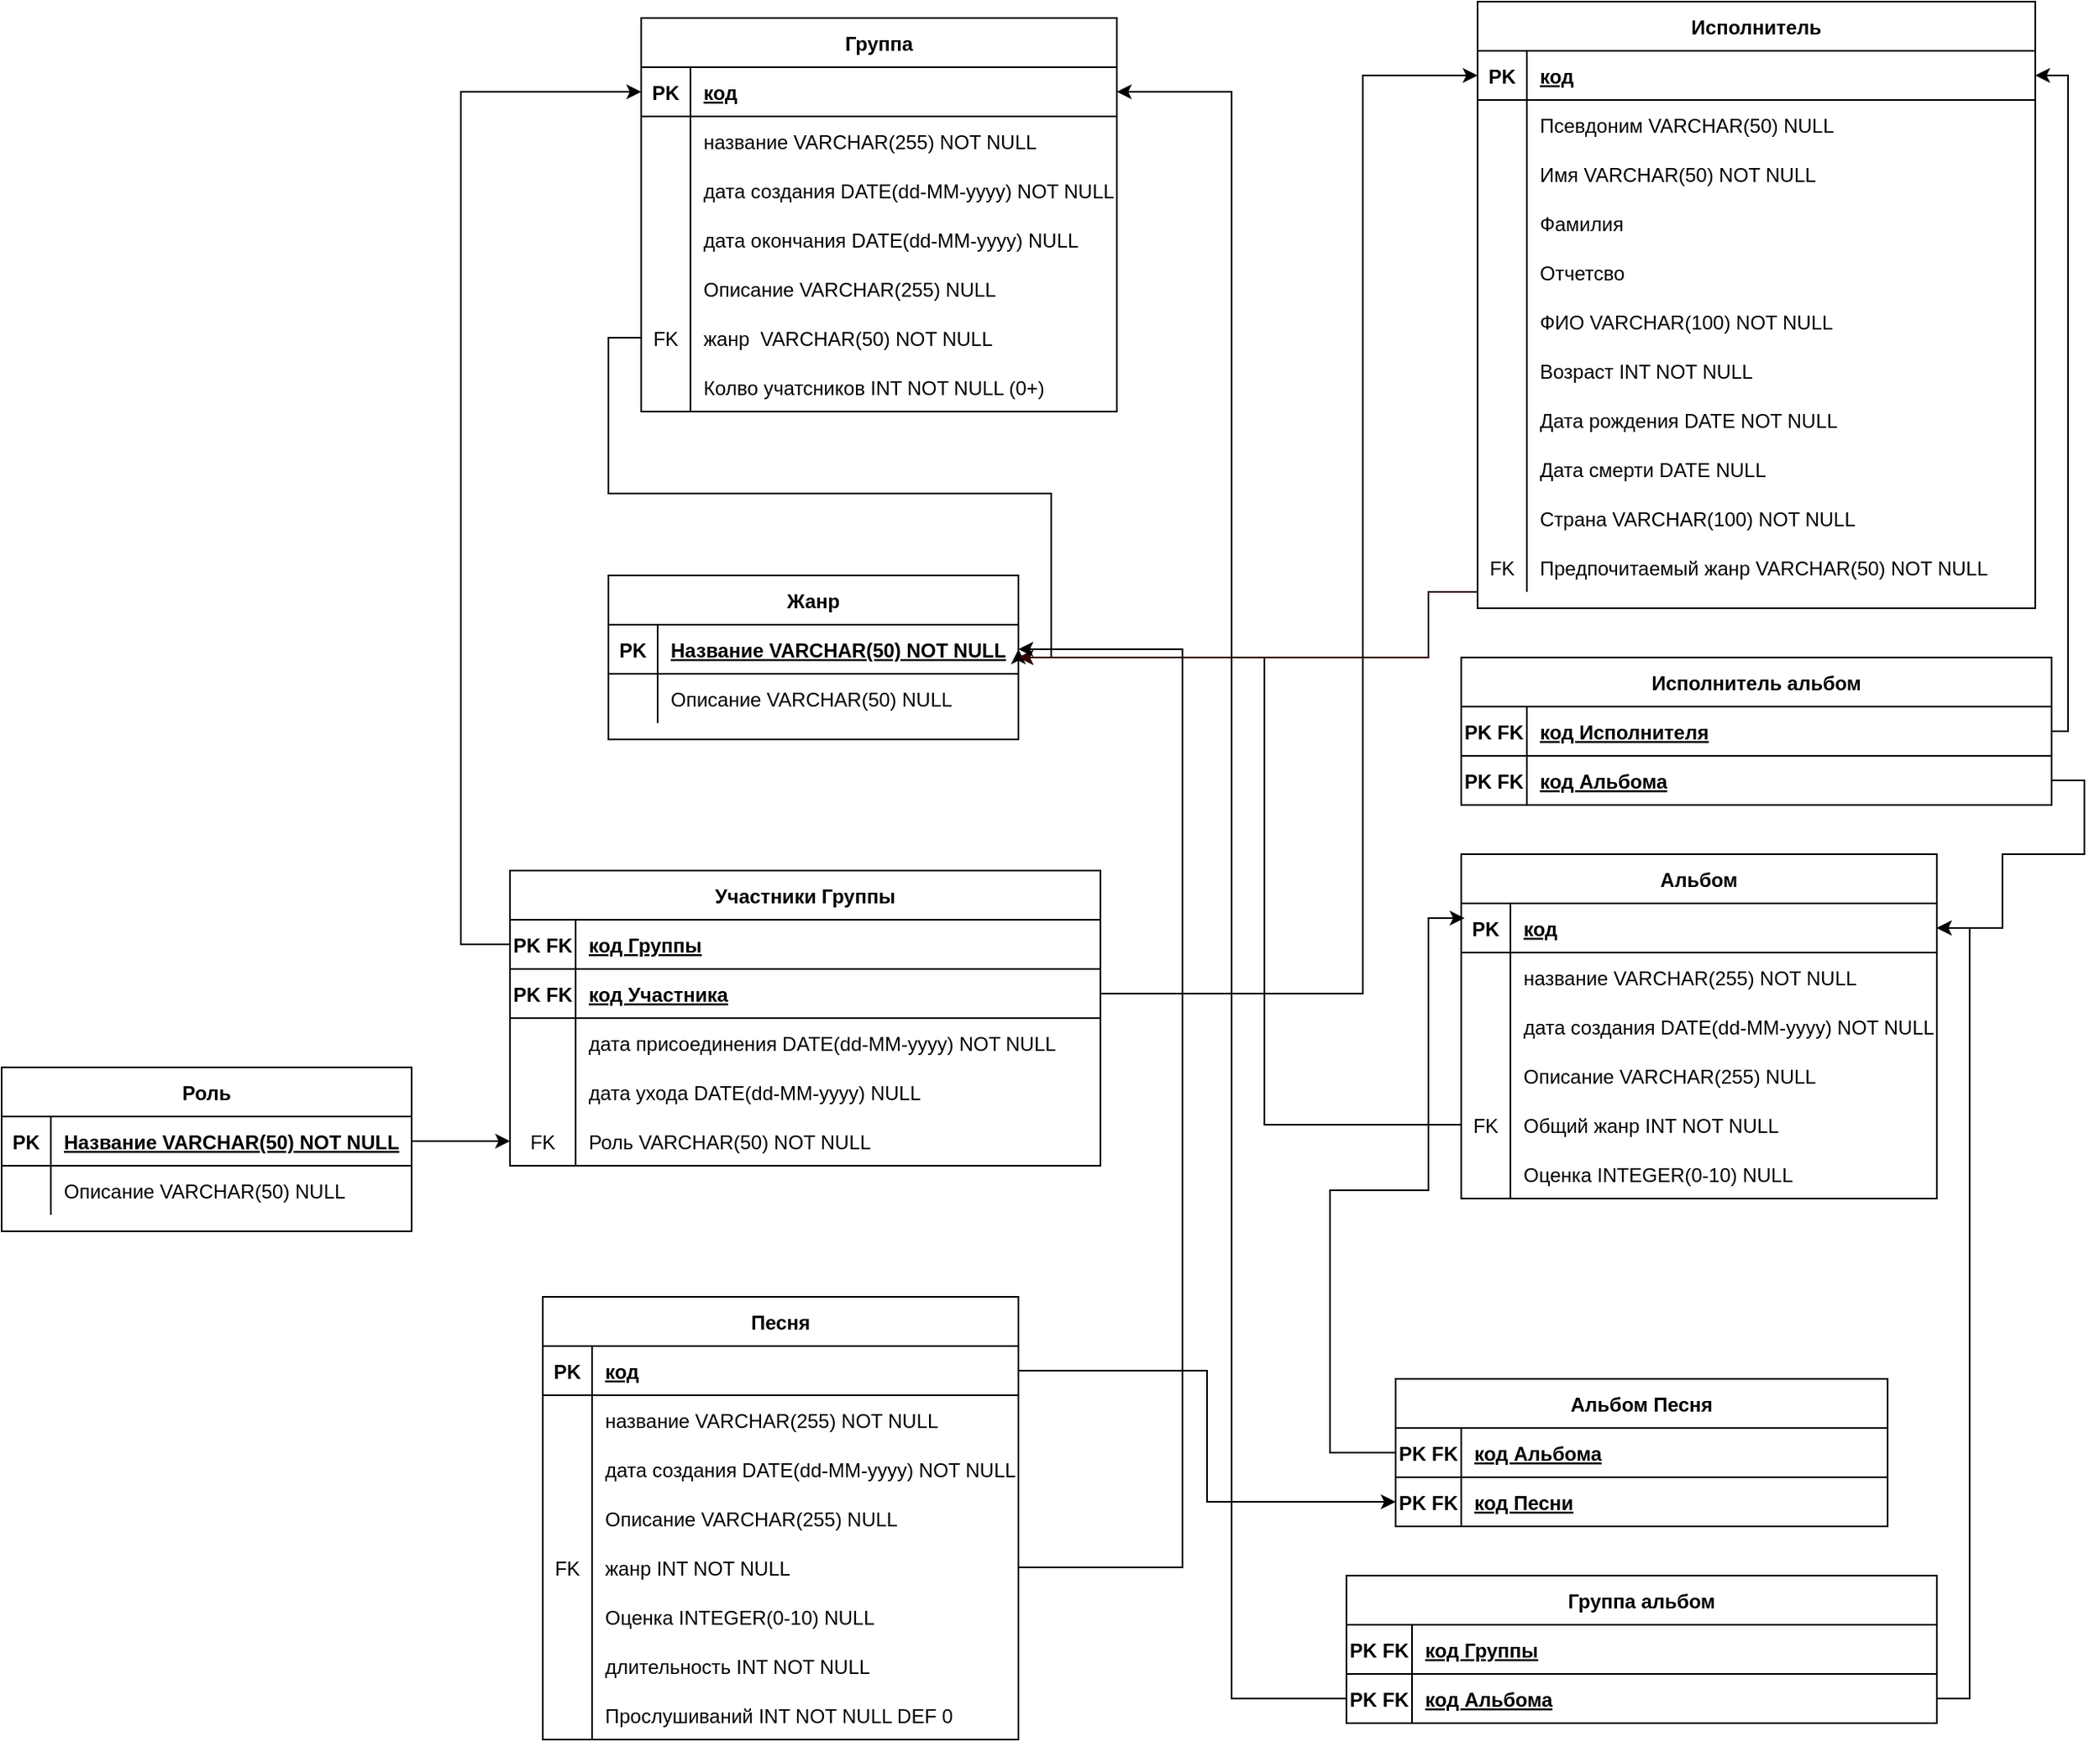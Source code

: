 <mxfile version="13.10.0" type="github">
  <diagram id="R2lEEEUBdFMjLlhIrx00" name="Page-1">
    <mxGraphModel dx="2192" dy="611" grid="1" gridSize="10" guides="1" tooltips="1" connect="1" arrows="1" fold="1" page="1" pageScale="1" pageWidth="850" pageHeight="1100" math="0" shadow="0" extFonts="Permanent Marker^https://fonts.googleapis.com/css?family=Permanent+Marker">
      <root>
        <mxCell id="0" />
        <mxCell id="1" parent="0" />
        <mxCell id="C-vyLk0tnHw3VtMMgP7b-2" value="Исполнитель" style="shape=table;startSize=30;container=1;collapsible=1;childLayout=tableLayout;fixedRows=1;rowLines=0;fontStyle=1;align=center;resizeLast=1;" parent="1" vertex="1">
          <mxGeometry x="560" y="20" width="340" height="370" as="geometry" />
        </mxCell>
        <mxCell id="C-vyLk0tnHw3VtMMgP7b-3" value="" style="shape=partialRectangle;collapsible=0;dropTarget=0;pointerEvents=0;fillColor=none;points=[[0,0.5],[1,0.5]];portConstraint=eastwest;top=0;left=0;right=0;bottom=1;" parent="C-vyLk0tnHw3VtMMgP7b-2" vertex="1">
          <mxGeometry y="30" width="340" height="30" as="geometry" />
        </mxCell>
        <mxCell id="C-vyLk0tnHw3VtMMgP7b-4" value="PK" style="shape=partialRectangle;overflow=hidden;connectable=0;fillColor=none;top=0;left=0;bottom=0;right=0;fontStyle=1;" parent="C-vyLk0tnHw3VtMMgP7b-3" vertex="1">
          <mxGeometry width="30" height="30" as="geometry" />
        </mxCell>
        <mxCell id="C-vyLk0tnHw3VtMMgP7b-5" value="код" style="shape=partialRectangle;overflow=hidden;connectable=0;fillColor=none;top=0;left=0;bottom=0;right=0;align=left;spacingLeft=6;fontStyle=5;" parent="C-vyLk0tnHw3VtMMgP7b-3" vertex="1">
          <mxGeometry x="30" width="310" height="30" as="geometry" />
        </mxCell>
        <mxCell id="kAVM3p91hBQW5GjkW9Vd-90" value="" style="shape=partialRectangle;collapsible=0;dropTarget=0;pointerEvents=0;fillColor=none;points=[[0,0.5],[1,0.5]];portConstraint=eastwest;top=0;left=0;right=0;bottom=0;" parent="C-vyLk0tnHw3VtMMgP7b-2" vertex="1">
          <mxGeometry y="60" width="340" height="30" as="geometry" />
        </mxCell>
        <mxCell id="kAVM3p91hBQW5GjkW9Vd-91" value="" style="shape=partialRectangle;overflow=hidden;connectable=0;fillColor=none;top=0;left=0;bottom=0;right=0;" parent="kAVM3p91hBQW5GjkW9Vd-90" vertex="1">
          <mxGeometry width="30" height="30" as="geometry" />
        </mxCell>
        <mxCell id="kAVM3p91hBQW5GjkW9Vd-92" value="Псевдоним VARCHAR(50) NULL" style="shape=partialRectangle;overflow=hidden;connectable=0;fillColor=none;top=0;left=0;bottom=0;right=0;align=left;spacingLeft=6;" parent="kAVM3p91hBQW5GjkW9Vd-90" vertex="1">
          <mxGeometry x="30" width="310" height="30" as="geometry" />
        </mxCell>
        <mxCell id="C-vyLk0tnHw3VtMMgP7b-6" value="" style="shape=partialRectangle;collapsible=0;dropTarget=0;pointerEvents=0;fillColor=none;points=[[0,0.5],[1,0.5]];portConstraint=eastwest;top=0;left=0;right=0;bottom=0;" parent="C-vyLk0tnHw3VtMMgP7b-2" vertex="1">
          <mxGeometry y="90" width="340" height="30" as="geometry" />
        </mxCell>
        <mxCell id="C-vyLk0tnHw3VtMMgP7b-7" value="" style="shape=partialRectangle;overflow=hidden;connectable=0;fillColor=none;top=0;left=0;bottom=0;right=0;" parent="C-vyLk0tnHw3VtMMgP7b-6" vertex="1">
          <mxGeometry width="30" height="30" as="geometry" />
        </mxCell>
        <mxCell id="C-vyLk0tnHw3VtMMgP7b-8" value="Имя VARCHAR(50) NOT NULL" style="shape=partialRectangle;overflow=hidden;connectable=0;fillColor=none;top=0;left=0;bottom=0;right=0;align=left;spacingLeft=6;" parent="C-vyLk0tnHw3VtMMgP7b-6" vertex="1">
          <mxGeometry x="30" width="310" height="30" as="geometry" />
        </mxCell>
        <mxCell id="C-vyLk0tnHw3VtMMgP7b-9" value="" style="shape=partialRectangle;collapsible=0;dropTarget=0;pointerEvents=0;fillColor=none;points=[[0,0.5],[1,0.5]];portConstraint=eastwest;top=0;left=0;right=0;bottom=0;" parent="C-vyLk0tnHw3VtMMgP7b-2" vertex="1">
          <mxGeometry y="120" width="340" height="30" as="geometry" />
        </mxCell>
        <mxCell id="C-vyLk0tnHw3VtMMgP7b-10" value="" style="shape=partialRectangle;overflow=hidden;connectable=0;fillColor=none;top=0;left=0;bottom=0;right=0;" parent="C-vyLk0tnHw3VtMMgP7b-9" vertex="1">
          <mxGeometry width="30" height="30" as="geometry" />
        </mxCell>
        <mxCell id="C-vyLk0tnHw3VtMMgP7b-11" value="Фамилия" style="shape=partialRectangle;overflow=hidden;connectable=0;fillColor=none;top=0;left=0;bottom=0;right=0;align=left;spacingLeft=6;" parent="C-vyLk0tnHw3VtMMgP7b-9" vertex="1">
          <mxGeometry x="30" width="310" height="30" as="geometry" />
        </mxCell>
        <mxCell id="kAVM3p91hBQW5GjkW9Vd-19" value="" style="shape=partialRectangle;collapsible=0;dropTarget=0;pointerEvents=0;fillColor=none;points=[[0,0.5],[1,0.5]];portConstraint=eastwest;top=0;left=0;right=0;bottom=0;" parent="C-vyLk0tnHw3VtMMgP7b-2" vertex="1">
          <mxGeometry y="150" width="340" height="30" as="geometry" />
        </mxCell>
        <mxCell id="kAVM3p91hBQW5GjkW9Vd-20" value="" style="shape=partialRectangle;overflow=hidden;connectable=0;fillColor=none;top=0;left=0;bottom=0;right=0;" parent="kAVM3p91hBQW5GjkW9Vd-19" vertex="1">
          <mxGeometry width="30" height="30" as="geometry" />
        </mxCell>
        <mxCell id="kAVM3p91hBQW5GjkW9Vd-21" value="Отчетсво" style="shape=partialRectangle;overflow=hidden;connectable=0;fillColor=none;top=0;left=0;bottom=0;right=0;align=left;spacingLeft=6;" parent="kAVM3p91hBQW5GjkW9Vd-19" vertex="1">
          <mxGeometry x="30" width="310" height="30" as="geometry" />
        </mxCell>
        <mxCell id="kAVM3p91hBQW5GjkW9Vd-22" value="" style="shape=partialRectangle;collapsible=0;dropTarget=0;pointerEvents=0;fillColor=none;points=[[0,0.5],[1,0.5]];portConstraint=eastwest;top=0;left=0;right=0;bottom=0;" parent="C-vyLk0tnHw3VtMMgP7b-2" vertex="1">
          <mxGeometry y="180" width="340" height="30" as="geometry" />
        </mxCell>
        <mxCell id="kAVM3p91hBQW5GjkW9Vd-23" value="" style="shape=partialRectangle;overflow=hidden;connectable=0;fillColor=none;top=0;left=0;bottom=0;right=0;" parent="kAVM3p91hBQW5GjkW9Vd-22" vertex="1">
          <mxGeometry width="30" height="30" as="geometry" />
        </mxCell>
        <mxCell id="kAVM3p91hBQW5GjkW9Vd-24" value="ФИО VARCHAR(100) NOT NULL" style="shape=partialRectangle;overflow=hidden;connectable=0;fillColor=none;top=0;left=0;bottom=0;right=0;align=left;spacingLeft=6;" parent="kAVM3p91hBQW5GjkW9Vd-22" vertex="1">
          <mxGeometry x="30" width="310" height="30" as="geometry" />
        </mxCell>
        <mxCell id="kAVM3p91hBQW5GjkW9Vd-41" value="" style="shape=partialRectangle;collapsible=0;dropTarget=0;pointerEvents=0;fillColor=none;points=[[0,0.5],[1,0.5]];portConstraint=eastwest;top=0;left=0;right=0;bottom=0;" parent="C-vyLk0tnHw3VtMMgP7b-2" vertex="1">
          <mxGeometry y="210" width="340" height="30" as="geometry" />
        </mxCell>
        <mxCell id="kAVM3p91hBQW5GjkW9Vd-42" value="" style="shape=partialRectangle;overflow=hidden;connectable=0;fillColor=none;top=0;left=0;bottom=0;right=0;" parent="kAVM3p91hBQW5GjkW9Vd-41" vertex="1">
          <mxGeometry width="30" height="30" as="geometry" />
        </mxCell>
        <mxCell id="kAVM3p91hBQW5GjkW9Vd-43" value="Возраст INT NOT NULL" style="shape=partialRectangle;overflow=hidden;connectable=0;fillColor=none;top=0;left=0;bottom=0;right=0;align=left;spacingLeft=6;" parent="kAVM3p91hBQW5GjkW9Vd-41" vertex="1">
          <mxGeometry x="30" width="310" height="30" as="geometry" />
        </mxCell>
        <mxCell id="kAVM3p91hBQW5GjkW9Vd-44" value="" style="shape=partialRectangle;collapsible=0;dropTarget=0;pointerEvents=0;fillColor=none;points=[[0,0.5],[1,0.5]];portConstraint=eastwest;top=0;left=0;right=0;bottom=0;" parent="C-vyLk0tnHw3VtMMgP7b-2" vertex="1">
          <mxGeometry y="240" width="340" height="30" as="geometry" />
        </mxCell>
        <mxCell id="kAVM3p91hBQW5GjkW9Vd-45" value="" style="shape=partialRectangle;overflow=hidden;connectable=0;fillColor=none;top=0;left=0;bottom=0;right=0;" parent="kAVM3p91hBQW5GjkW9Vd-44" vertex="1">
          <mxGeometry width="30" height="30" as="geometry" />
        </mxCell>
        <mxCell id="kAVM3p91hBQW5GjkW9Vd-46" value="Дата рождения DATE NOT NULL" style="shape=partialRectangle;overflow=hidden;connectable=0;fillColor=none;top=0;left=0;bottom=0;right=0;align=left;spacingLeft=6;" parent="kAVM3p91hBQW5GjkW9Vd-44" vertex="1">
          <mxGeometry x="30" width="310" height="30" as="geometry" />
        </mxCell>
        <mxCell id="kAVM3p91hBQW5GjkW9Vd-47" value="" style="shape=partialRectangle;collapsible=0;dropTarget=0;pointerEvents=0;fillColor=none;points=[[0,0.5],[1,0.5]];portConstraint=eastwest;top=0;left=0;right=0;bottom=0;" parent="C-vyLk0tnHw3VtMMgP7b-2" vertex="1">
          <mxGeometry y="270" width="340" height="30" as="geometry" />
        </mxCell>
        <mxCell id="kAVM3p91hBQW5GjkW9Vd-48" value="" style="shape=partialRectangle;overflow=hidden;connectable=0;fillColor=none;top=0;left=0;bottom=0;right=0;" parent="kAVM3p91hBQW5GjkW9Vd-47" vertex="1">
          <mxGeometry width="30" height="30" as="geometry" />
        </mxCell>
        <mxCell id="kAVM3p91hBQW5GjkW9Vd-49" value="Дата смерти DATE NULL" style="shape=partialRectangle;overflow=hidden;connectable=0;fillColor=none;top=0;left=0;bottom=0;right=0;align=left;spacingLeft=6;" parent="kAVM3p91hBQW5GjkW9Vd-47" vertex="1">
          <mxGeometry x="30" width="310" height="30" as="geometry" />
        </mxCell>
        <mxCell id="kAVM3p91hBQW5GjkW9Vd-50" value="" style="shape=partialRectangle;collapsible=0;dropTarget=0;pointerEvents=0;fillColor=none;points=[[0,0.5],[1,0.5]];portConstraint=eastwest;top=0;left=0;right=0;bottom=0;" parent="C-vyLk0tnHw3VtMMgP7b-2" vertex="1">
          <mxGeometry y="300" width="340" height="30" as="geometry" />
        </mxCell>
        <mxCell id="kAVM3p91hBQW5GjkW9Vd-51" value="" style="shape=partialRectangle;overflow=hidden;connectable=0;fillColor=none;top=0;left=0;bottom=0;right=0;" parent="kAVM3p91hBQW5GjkW9Vd-50" vertex="1">
          <mxGeometry width="30" height="30" as="geometry" />
        </mxCell>
        <mxCell id="kAVM3p91hBQW5GjkW9Vd-52" value="Страна VARCHAR(100) NOT NULL" style="shape=partialRectangle;overflow=hidden;connectable=0;fillColor=none;top=0;left=0;bottom=0;right=0;align=left;spacingLeft=6;" parent="kAVM3p91hBQW5GjkW9Vd-50" vertex="1">
          <mxGeometry x="30" width="310" height="30" as="geometry" />
        </mxCell>
        <mxCell id="kAVM3p91hBQW5GjkW9Vd-53" value="" style="shape=partialRectangle;collapsible=0;dropTarget=0;pointerEvents=0;fillColor=none;points=[[0,0.5],[1,0.5]];portConstraint=eastwest;top=0;left=0;right=0;bottom=0;" parent="C-vyLk0tnHw3VtMMgP7b-2" vertex="1">
          <mxGeometry y="330" width="340" height="30" as="geometry" />
        </mxCell>
        <mxCell id="kAVM3p91hBQW5GjkW9Vd-54" value="FK" style="shape=partialRectangle;overflow=hidden;connectable=0;fillColor=none;top=0;left=0;bottom=0;right=0;" parent="kAVM3p91hBQW5GjkW9Vd-53" vertex="1">
          <mxGeometry width="30" height="30" as="geometry" />
        </mxCell>
        <mxCell id="kAVM3p91hBQW5GjkW9Vd-55" value="Предпочитаемый жанр VARCHAR(50) NOT NULL" style="shape=partialRectangle;overflow=hidden;connectable=0;fillColor=none;top=0;left=0;bottom=0;right=0;align=left;spacingLeft=6;" parent="kAVM3p91hBQW5GjkW9Vd-53" vertex="1">
          <mxGeometry x="30" width="310" height="30" as="geometry" />
        </mxCell>
        <mxCell id="C-vyLk0tnHw3VtMMgP7b-13" value="Жанр" style="shape=table;startSize=30;container=1;collapsible=1;childLayout=tableLayout;fixedRows=1;rowLines=0;fontStyle=1;align=center;resizeLast=1;" parent="1" vertex="1">
          <mxGeometry x="30" y="370" width="250" height="100" as="geometry" />
        </mxCell>
        <mxCell id="C-vyLk0tnHw3VtMMgP7b-14" value="" style="shape=partialRectangle;collapsible=0;dropTarget=0;pointerEvents=0;fillColor=none;points=[[0,0.5],[1,0.5]];portConstraint=eastwest;top=0;left=0;right=0;bottom=1;" parent="C-vyLk0tnHw3VtMMgP7b-13" vertex="1">
          <mxGeometry y="30" width="250" height="30" as="geometry" />
        </mxCell>
        <mxCell id="C-vyLk0tnHw3VtMMgP7b-15" value="PK" style="shape=partialRectangle;overflow=hidden;connectable=0;fillColor=none;top=0;left=0;bottom=0;right=0;fontStyle=1;" parent="C-vyLk0tnHw3VtMMgP7b-14" vertex="1">
          <mxGeometry width="30" height="30" as="geometry" />
        </mxCell>
        <mxCell id="C-vyLk0tnHw3VtMMgP7b-16" value="Название VARCHAR(50) NOT NULL" style="shape=partialRectangle;overflow=hidden;connectable=0;fillColor=none;top=0;left=0;bottom=0;right=0;align=left;spacingLeft=6;fontStyle=5;" parent="C-vyLk0tnHw3VtMMgP7b-14" vertex="1">
          <mxGeometry x="30" width="220" height="30" as="geometry" />
        </mxCell>
        <mxCell id="C-vyLk0tnHw3VtMMgP7b-20" value="" style="shape=partialRectangle;collapsible=0;dropTarget=0;pointerEvents=0;fillColor=none;points=[[0,0.5],[1,0.5]];portConstraint=eastwest;top=0;left=0;right=0;bottom=0;" parent="C-vyLk0tnHw3VtMMgP7b-13" vertex="1">
          <mxGeometry y="60" width="250" height="30" as="geometry" />
        </mxCell>
        <mxCell id="C-vyLk0tnHw3VtMMgP7b-21" value="" style="shape=partialRectangle;overflow=hidden;connectable=0;fillColor=none;top=0;left=0;bottom=0;right=0;" parent="C-vyLk0tnHw3VtMMgP7b-20" vertex="1">
          <mxGeometry width="30" height="30" as="geometry" />
        </mxCell>
        <mxCell id="C-vyLk0tnHw3VtMMgP7b-22" value="Описание VARCHAR(50) NULL" style="shape=partialRectangle;overflow=hidden;connectable=0;fillColor=none;top=0;left=0;bottom=0;right=0;align=left;spacingLeft=6;" parent="C-vyLk0tnHw3VtMMgP7b-20" vertex="1">
          <mxGeometry x="30" width="220" height="30" as="geometry" />
        </mxCell>
        <mxCell id="C-vyLk0tnHw3VtMMgP7b-23" value="Группа" style="shape=table;startSize=30;container=1;collapsible=1;childLayout=tableLayout;fixedRows=1;rowLines=0;fontStyle=1;align=center;resizeLast=1;" parent="1" vertex="1">
          <mxGeometry x="50" y="30" width="290" height="240" as="geometry" />
        </mxCell>
        <mxCell id="C-vyLk0tnHw3VtMMgP7b-24" value="" style="shape=partialRectangle;collapsible=0;dropTarget=0;pointerEvents=0;fillColor=none;points=[[0,0.5],[1,0.5]];portConstraint=eastwest;top=0;left=0;right=0;bottom=1;" parent="C-vyLk0tnHw3VtMMgP7b-23" vertex="1">
          <mxGeometry y="30" width="290" height="30" as="geometry" />
        </mxCell>
        <mxCell id="C-vyLk0tnHw3VtMMgP7b-25" value="PK" style="shape=partialRectangle;overflow=hidden;connectable=0;fillColor=none;top=0;left=0;bottom=0;right=0;fontStyle=1;" parent="C-vyLk0tnHw3VtMMgP7b-24" vertex="1">
          <mxGeometry width="30" height="30" as="geometry" />
        </mxCell>
        <mxCell id="C-vyLk0tnHw3VtMMgP7b-26" value="код" style="shape=partialRectangle;overflow=hidden;connectable=0;fillColor=none;top=0;left=0;bottom=0;right=0;align=left;spacingLeft=6;fontStyle=5;" parent="C-vyLk0tnHw3VtMMgP7b-24" vertex="1">
          <mxGeometry x="30" width="260" height="30" as="geometry" />
        </mxCell>
        <mxCell id="C-vyLk0tnHw3VtMMgP7b-27" value="" style="shape=partialRectangle;collapsible=0;dropTarget=0;pointerEvents=0;fillColor=none;points=[[0,0.5],[1,0.5]];portConstraint=eastwest;top=0;left=0;right=0;bottom=0;" parent="C-vyLk0tnHw3VtMMgP7b-23" vertex="1">
          <mxGeometry y="60" width="290" height="30" as="geometry" />
        </mxCell>
        <mxCell id="C-vyLk0tnHw3VtMMgP7b-28" value="" style="shape=partialRectangle;overflow=hidden;connectable=0;fillColor=none;top=0;left=0;bottom=0;right=0;" parent="C-vyLk0tnHw3VtMMgP7b-27" vertex="1">
          <mxGeometry width="30" height="30" as="geometry" />
        </mxCell>
        <mxCell id="C-vyLk0tnHw3VtMMgP7b-29" value="название VARCHAR(255) NOT NULL" style="shape=partialRectangle;overflow=hidden;connectable=0;fillColor=none;top=0;left=0;bottom=0;right=0;align=left;spacingLeft=6;" parent="C-vyLk0tnHw3VtMMgP7b-27" vertex="1">
          <mxGeometry x="30" width="260" height="30" as="geometry" />
        </mxCell>
        <mxCell id="kAVM3p91hBQW5GjkW9Vd-4" value="" style="shape=partialRectangle;collapsible=0;dropTarget=0;pointerEvents=0;fillColor=none;points=[[0,0.5],[1,0.5]];portConstraint=eastwest;top=0;left=0;right=0;bottom=0;" parent="C-vyLk0tnHw3VtMMgP7b-23" vertex="1">
          <mxGeometry y="90" width="290" height="30" as="geometry" />
        </mxCell>
        <mxCell id="kAVM3p91hBQW5GjkW9Vd-5" value="" style="shape=partialRectangle;overflow=hidden;connectable=0;fillColor=none;top=0;left=0;bottom=0;right=0;" parent="kAVM3p91hBQW5GjkW9Vd-4" vertex="1">
          <mxGeometry width="30" height="30" as="geometry" />
        </mxCell>
        <mxCell id="kAVM3p91hBQW5GjkW9Vd-6" value="дата создания DATE(dd-MM-yyyy) NOT NULL " style="shape=partialRectangle;overflow=hidden;connectable=0;fillColor=none;top=0;left=0;bottom=0;right=0;align=left;spacingLeft=6;" parent="kAVM3p91hBQW5GjkW9Vd-4" vertex="1">
          <mxGeometry x="30" width="260" height="30" as="geometry" />
        </mxCell>
        <mxCell id="kAVM3p91hBQW5GjkW9Vd-7" value="" style="shape=partialRectangle;collapsible=0;dropTarget=0;pointerEvents=0;fillColor=none;points=[[0,0.5],[1,0.5]];portConstraint=eastwest;top=0;left=0;right=0;bottom=0;" parent="C-vyLk0tnHw3VtMMgP7b-23" vertex="1">
          <mxGeometry y="120" width="290" height="30" as="geometry" />
        </mxCell>
        <mxCell id="kAVM3p91hBQW5GjkW9Vd-8" value="" style="shape=partialRectangle;overflow=hidden;connectable=0;fillColor=none;top=0;left=0;bottom=0;right=0;" parent="kAVM3p91hBQW5GjkW9Vd-7" vertex="1">
          <mxGeometry width="30" height="30" as="geometry" />
        </mxCell>
        <mxCell id="kAVM3p91hBQW5GjkW9Vd-9" value="дата окончания DATE(dd-MM-yyyy) NULL " style="shape=partialRectangle;overflow=hidden;connectable=0;fillColor=none;top=0;left=0;bottom=0;right=0;align=left;spacingLeft=6;" parent="kAVM3p91hBQW5GjkW9Vd-7" vertex="1">
          <mxGeometry x="30" width="260" height="30" as="geometry" />
        </mxCell>
        <mxCell id="kAVM3p91hBQW5GjkW9Vd-10" value="" style="shape=partialRectangle;collapsible=0;dropTarget=0;pointerEvents=0;fillColor=none;points=[[0,0.5],[1,0.5]];portConstraint=eastwest;top=0;left=0;right=0;bottom=0;" parent="C-vyLk0tnHw3VtMMgP7b-23" vertex="1">
          <mxGeometry y="150" width="290" height="30" as="geometry" />
        </mxCell>
        <mxCell id="kAVM3p91hBQW5GjkW9Vd-11" value="" style="shape=partialRectangle;overflow=hidden;connectable=0;fillColor=none;top=0;left=0;bottom=0;right=0;" parent="kAVM3p91hBQW5GjkW9Vd-10" vertex="1">
          <mxGeometry width="30" height="30" as="geometry" />
        </mxCell>
        <mxCell id="kAVM3p91hBQW5GjkW9Vd-12" value="Описание VARCHAR(255) NULL " style="shape=partialRectangle;overflow=hidden;connectable=0;fillColor=none;top=0;left=0;bottom=0;right=0;align=left;spacingLeft=6;" parent="kAVM3p91hBQW5GjkW9Vd-10" vertex="1">
          <mxGeometry x="30" width="260" height="30" as="geometry" />
        </mxCell>
        <mxCell id="kAVM3p91hBQW5GjkW9Vd-1" value="" style="shape=partialRectangle;collapsible=0;dropTarget=0;pointerEvents=0;fillColor=none;points=[[0,0.5],[1,0.5]];portConstraint=eastwest;top=0;left=0;right=0;bottom=0;" parent="C-vyLk0tnHw3VtMMgP7b-23" vertex="1">
          <mxGeometry y="180" width="290" height="30" as="geometry" />
        </mxCell>
        <mxCell id="kAVM3p91hBQW5GjkW9Vd-2" value="FK" style="shape=partialRectangle;overflow=hidden;connectable=0;fillColor=none;top=0;left=0;bottom=0;right=0;" parent="kAVM3p91hBQW5GjkW9Vd-1" vertex="1">
          <mxGeometry width="30" height="30" as="geometry" />
        </mxCell>
        <mxCell id="kAVM3p91hBQW5GjkW9Vd-3" value="жанр  VARCHAR(50) NOT NULL" style="shape=partialRectangle;overflow=hidden;connectable=0;fillColor=none;top=0;left=0;bottom=0;right=0;align=left;spacingLeft=6;" parent="kAVM3p91hBQW5GjkW9Vd-1" vertex="1">
          <mxGeometry x="30" width="260" height="30" as="geometry" />
        </mxCell>
        <mxCell id="kAVM3p91hBQW5GjkW9Vd-166" value="" style="shape=partialRectangle;collapsible=0;dropTarget=0;pointerEvents=0;fillColor=none;points=[[0,0.5],[1,0.5]];portConstraint=eastwest;top=0;left=0;right=0;bottom=0;" parent="C-vyLk0tnHw3VtMMgP7b-23" vertex="1">
          <mxGeometry y="210" width="290" height="30" as="geometry" />
        </mxCell>
        <mxCell id="kAVM3p91hBQW5GjkW9Vd-167" value="" style="shape=partialRectangle;overflow=hidden;connectable=0;fillColor=none;top=0;left=0;bottom=0;right=0;" parent="kAVM3p91hBQW5GjkW9Vd-166" vertex="1">
          <mxGeometry width="30" height="30" as="geometry" />
        </mxCell>
        <mxCell id="kAVM3p91hBQW5GjkW9Vd-168" value="Колво учатсников INT NOT NULL (0+)" style="shape=partialRectangle;overflow=hidden;connectable=0;fillColor=none;top=0;left=0;bottom=0;right=0;align=left;spacingLeft=6;" parent="kAVM3p91hBQW5GjkW9Vd-166" vertex="1">
          <mxGeometry x="30" width="260" height="30" as="geometry" />
        </mxCell>
        <mxCell id="kAVM3p91hBQW5GjkW9Vd-93" style="edgeStyle=orthogonalEdgeStyle;rounded=0;orthogonalLoop=1;jettySize=auto;html=1;" parent="1" source="kAVM3p91hBQW5GjkW9Vd-1" target="C-vyLk0tnHw3VtMMgP7b-14" edge="1">
          <mxGeometry relative="1" as="geometry">
            <Array as="points">
              <mxPoint x="30" y="225" />
              <mxPoint x="30" y="320" />
              <mxPoint x="300" y="320" />
              <mxPoint x="300" y="420" />
            </Array>
          </mxGeometry>
        </mxCell>
        <mxCell id="kAVM3p91hBQW5GjkW9Vd-95" value="Альбом" style="shape=table;startSize=30;container=1;collapsible=1;childLayout=tableLayout;fixedRows=1;rowLines=0;fontStyle=1;align=center;resizeLast=1;" parent="1" vertex="1">
          <mxGeometry x="550" y="540" width="290" height="210" as="geometry" />
        </mxCell>
        <mxCell id="kAVM3p91hBQW5GjkW9Vd-96" value="" style="shape=partialRectangle;collapsible=0;dropTarget=0;pointerEvents=0;fillColor=none;points=[[0,0.5],[1,0.5]];portConstraint=eastwest;top=0;left=0;right=0;bottom=1;" parent="kAVM3p91hBQW5GjkW9Vd-95" vertex="1">
          <mxGeometry y="30" width="290" height="30" as="geometry" />
        </mxCell>
        <mxCell id="kAVM3p91hBQW5GjkW9Vd-97" value="PK" style="shape=partialRectangle;overflow=hidden;connectable=0;fillColor=none;top=0;left=0;bottom=0;right=0;fontStyle=1;" parent="kAVM3p91hBQW5GjkW9Vd-96" vertex="1">
          <mxGeometry width="30" height="30" as="geometry" />
        </mxCell>
        <mxCell id="kAVM3p91hBQW5GjkW9Vd-98" value="код" style="shape=partialRectangle;overflow=hidden;connectable=0;fillColor=none;top=0;left=0;bottom=0;right=0;align=left;spacingLeft=6;fontStyle=5;" parent="kAVM3p91hBQW5GjkW9Vd-96" vertex="1">
          <mxGeometry x="30" width="260" height="30" as="geometry" />
        </mxCell>
        <mxCell id="kAVM3p91hBQW5GjkW9Vd-99" value="" style="shape=partialRectangle;collapsible=0;dropTarget=0;pointerEvents=0;fillColor=none;points=[[0,0.5],[1,0.5]];portConstraint=eastwest;top=0;left=0;right=0;bottom=0;" parent="kAVM3p91hBQW5GjkW9Vd-95" vertex="1">
          <mxGeometry y="60" width="290" height="30" as="geometry" />
        </mxCell>
        <mxCell id="kAVM3p91hBQW5GjkW9Vd-100" value="" style="shape=partialRectangle;overflow=hidden;connectable=0;fillColor=none;top=0;left=0;bottom=0;right=0;" parent="kAVM3p91hBQW5GjkW9Vd-99" vertex="1">
          <mxGeometry width="30" height="30" as="geometry" />
        </mxCell>
        <mxCell id="kAVM3p91hBQW5GjkW9Vd-101" value="название VARCHAR(255) NOT NULL" style="shape=partialRectangle;overflow=hidden;connectable=0;fillColor=none;top=0;left=0;bottom=0;right=0;align=left;spacingLeft=6;" parent="kAVM3p91hBQW5GjkW9Vd-99" vertex="1">
          <mxGeometry x="30" width="260" height="30" as="geometry" />
        </mxCell>
        <mxCell id="kAVM3p91hBQW5GjkW9Vd-102" value="" style="shape=partialRectangle;collapsible=0;dropTarget=0;pointerEvents=0;fillColor=none;points=[[0,0.5],[1,0.5]];portConstraint=eastwest;top=0;left=0;right=0;bottom=0;" parent="kAVM3p91hBQW5GjkW9Vd-95" vertex="1">
          <mxGeometry y="90" width="290" height="30" as="geometry" />
        </mxCell>
        <mxCell id="kAVM3p91hBQW5GjkW9Vd-103" value="" style="shape=partialRectangle;overflow=hidden;connectable=0;fillColor=none;top=0;left=0;bottom=0;right=0;" parent="kAVM3p91hBQW5GjkW9Vd-102" vertex="1">
          <mxGeometry width="30" height="30" as="geometry" />
        </mxCell>
        <mxCell id="kAVM3p91hBQW5GjkW9Vd-104" value="дата создания DATE(dd-MM-yyyy) NOT NULL " style="shape=partialRectangle;overflow=hidden;connectable=0;fillColor=none;top=0;left=0;bottom=0;right=0;align=left;spacingLeft=6;" parent="kAVM3p91hBQW5GjkW9Vd-102" vertex="1">
          <mxGeometry x="30" width="260" height="30" as="geometry" />
        </mxCell>
        <mxCell id="kAVM3p91hBQW5GjkW9Vd-108" value="" style="shape=partialRectangle;collapsible=0;dropTarget=0;pointerEvents=0;fillColor=none;points=[[0,0.5],[1,0.5]];portConstraint=eastwest;top=0;left=0;right=0;bottom=0;" parent="kAVM3p91hBQW5GjkW9Vd-95" vertex="1">
          <mxGeometry y="120" width="290" height="30" as="geometry" />
        </mxCell>
        <mxCell id="kAVM3p91hBQW5GjkW9Vd-109" value="" style="shape=partialRectangle;overflow=hidden;connectable=0;fillColor=none;top=0;left=0;bottom=0;right=0;" parent="kAVM3p91hBQW5GjkW9Vd-108" vertex="1">
          <mxGeometry width="30" height="30" as="geometry" />
        </mxCell>
        <mxCell id="kAVM3p91hBQW5GjkW9Vd-110" value="Описание VARCHAR(255) NULL " style="shape=partialRectangle;overflow=hidden;connectable=0;fillColor=none;top=0;left=0;bottom=0;right=0;align=left;spacingLeft=6;" parent="kAVM3p91hBQW5GjkW9Vd-108" vertex="1">
          <mxGeometry x="30" width="260" height="30" as="geometry" />
        </mxCell>
        <mxCell id="kAVM3p91hBQW5GjkW9Vd-111" value="" style="shape=partialRectangle;collapsible=0;dropTarget=0;pointerEvents=0;fillColor=none;points=[[0,0.5],[1,0.5]];portConstraint=eastwest;top=0;left=0;right=0;bottom=0;" parent="kAVM3p91hBQW5GjkW9Vd-95" vertex="1">
          <mxGeometry y="150" width="290" height="30" as="geometry" />
        </mxCell>
        <mxCell id="kAVM3p91hBQW5GjkW9Vd-112" value="FK" style="shape=partialRectangle;overflow=hidden;connectable=0;fillColor=none;top=0;left=0;bottom=0;right=0;" parent="kAVM3p91hBQW5GjkW9Vd-111" vertex="1">
          <mxGeometry width="30" height="30" as="geometry" />
        </mxCell>
        <mxCell id="kAVM3p91hBQW5GjkW9Vd-113" value="Общий жанр INT NOT NULL" style="shape=partialRectangle;overflow=hidden;connectable=0;fillColor=none;top=0;left=0;bottom=0;right=0;align=left;spacingLeft=6;" parent="kAVM3p91hBQW5GjkW9Vd-111" vertex="1">
          <mxGeometry x="30" width="260" height="30" as="geometry" />
        </mxCell>
        <mxCell id="kAVM3p91hBQW5GjkW9Vd-130" value="" style="shape=partialRectangle;collapsible=0;dropTarget=0;pointerEvents=0;fillColor=none;points=[[0,0.5],[1,0.5]];portConstraint=eastwest;top=0;left=0;right=0;bottom=0;" parent="kAVM3p91hBQW5GjkW9Vd-95" vertex="1">
          <mxGeometry y="180" width="290" height="30" as="geometry" />
        </mxCell>
        <mxCell id="kAVM3p91hBQW5GjkW9Vd-131" value="" style="shape=partialRectangle;overflow=hidden;connectable=0;fillColor=none;top=0;left=0;bottom=0;right=0;" parent="kAVM3p91hBQW5GjkW9Vd-130" vertex="1">
          <mxGeometry width="30" height="30" as="geometry" />
        </mxCell>
        <mxCell id="kAVM3p91hBQW5GjkW9Vd-132" value="Оценка INTEGER(0-10) NULL" style="shape=partialRectangle;overflow=hidden;connectable=0;fillColor=none;top=0;left=0;bottom=0;right=0;align=left;spacingLeft=6;" parent="kAVM3p91hBQW5GjkW9Vd-130" vertex="1">
          <mxGeometry x="30" width="260" height="30" as="geometry" />
        </mxCell>
        <mxCell id="kAVM3p91hBQW5GjkW9Vd-129" style="edgeStyle=orthogonalEdgeStyle;rounded=0;orthogonalLoop=1;jettySize=auto;html=1;entryX=1;entryY=0.5;entryDx=0;entryDy=0;shadow=0;strokeColor=#000000;fillColor=#FF3333;" parent="1" source="kAVM3p91hBQW5GjkW9Vd-111" target="C-vyLk0tnHw3VtMMgP7b-14" edge="1">
          <mxGeometry relative="1" as="geometry">
            <Array as="points">
              <mxPoint x="430" y="705" />
              <mxPoint x="430" y="420" />
              <mxPoint x="280" y="420" />
            </Array>
          </mxGeometry>
        </mxCell>
        <mxCell id="kAVM3p91hBQW5GjkW9Vd-171" style="edgeStyle=orthogonalEdgeStyle;rounded=0;orthogonalLoop=1;jettySize=auto;html=1;shadow=0;strokeColor=#330000;fillColor=#FF3333;" parent="1" source="kAVM3p91hBQW5GjkW9Vd-53" target="C-vyLk0tnHw3VtMMgP7b-14" edge="1">
          <mxGeometry relative="1" as="geometry">
            <mxPoint x="280" y="420" as="targetPoint" />
            <Array as="points">
              <mxPoint x="530" y="380" />
              <mxPoint x="530" y="420" />
            </Array>
          </mxGeometry>
        </mxCell>
        <mxCell id="kAVM3p91hBQW5GjkW9Vd-173" value="Участники Группы" style="shape=table;startSize=30;container=1;collapsible=1;childLayout=tableLayout;fixedRows=1;rowLines=0;fontStyle=1;align=center;resizeLast=1;" parent="1" vertex="1">
          <mxGeometry x="-30" y="550" width="360" height="180" as="geometry" />
        </mxCell>
        <mxCell id="kAVM3p91hBQW5GjkW9Vd-174" value="" style="shape=partialRectangle;collapsible=0;dropTarget=0;pointerEvents=0;fillColor=none;points=[[0,0.5],[1,0.5]];portConstraint=eastwest;top=0;left=0;right=0;bottom=1;" parent="kAVM3p91hBQW5GjkW9Vd-173" vertex="1">
          <mxGeometry y="30" width="360" height="30" as="geometry" />
        </mxCell>
        <mxCell id="kAVM3p91hBQW5GjkW9Vd-175" value="PK FK" style="shape=partialRectangle;overflow=hidden;connectable=0;fillColor=none;top=0;left=0;bottom=0;right=0;fontStyle=1;" parent="kAVM3p91hBQW5GjkW9Vd-174" vertex="1">
          <mxGeometry width="40" height="30" as="geometry" />
        </mxCell>
        <mxCell id="kAVM3p91hBQW5GjkW9Vd-176" value="код Группы" style="shape=partialRectangle;overflow=hidden;connectable=0;fillColor=none;top=0;left=0;bottom=0;right=0;align=left;spacingLeft=6;fontStyle=5;" parent="kAVM3p91hBQW5GjkW9Vd-174" vertex="1">
          <mxGeometry x="40" width="320" height="30" as="geometry" />
        </mxCell>
        <mxCell id="kAVM3p91hBQW5GjkW9Vd-198" value="" style="shape=partialRectangle;collapsible=0;dropTarget=0;pointerEvents=0;fillColor=none;points=[[0,0.5],[1,0.5]];portConstraint=eastwest;top=0;left=0;right=0;bottom=1;" parent="kAVM3p91hBQW5GjkW9Vd-173" vertex="1">
          <mxGeometry y="60" width="360" height="30" as="geometry" />
        </mxCell>
        <mxCell id="kAVM3p91hBQW5GjkW9Vd-199" value="PK FK" style="shape=partialRectangle;overflow=hidden;connectable=0;fillColor=none;top=0;left=0;bottom=0;right=0;fontStyle=1;" parent="kAVM3p91hBQW5GjkW9Vd-198" vertex="1">
          <mxGeometry width="40" height="30" as="geometry" />
        </mxCell>
        <mxCell id="kAVM3p91hBQW5GjkW9Vd-200" value="код Участника" style="shape=partialRectangle;overflow=hidden;connectable=0;fillColor=none;top=0;left=0;bottom=0;right=0;align=left;spacingLeft=6;fontStyle=5;" parent="kAVM3p91hBQW5GjkW9Vd-198" vertex="1">
          <mxGeometry x="40" width="320" height="30" as="geometry" />
        </mxCell>
        <mxCell id="kAVM3p91hBQW5GjkW9Vd-183" value="" style="shape=partialRectangle;collapsible=0;dropTarget=0;pointerEvents=0;fillColor=none;points=[[0,0.5],[1,0.5]];portConstraint=eastwest;top=0;left=0;right=0;bottom=0;" parent="kAVM3p91hBQW5GjkW9Vd-173" vertex="1">
          <mxGeometry y="90" width="360" height="30" as="geometry" />
        </mxCell>
        <mxCell id="kAVM3p91hBQW5GjkW9Vd-184" value="" style="shape=partialRectangle;overflow=hidden;connectable=0;fillColor=none;top=0;left=0;bottom=0;right=0;" parent="kAVM3p91hBQW5GjkW9Vd-183" vertex="1">
          <mxGeometry width="40" height="30" as="geometry" />
        </mxCell>
        <mxCell id="kAVM3p91hBQW5GjkW9Vd-185" value="дата присоединения DATE(dd-MM-yyyy) NOT NULL " style="shape=partialRectangle;overflow=hidden;connectable=0;fillColor=none;top=0;left=0;bottom=0;right=0;align=left;spacingLeft=6;" parent="kAVM3p91hBQW5GjkW9Vd-183" vertex="1">
          <mxGeometry x="40" width="320" height="30" as="geometry" />
        </mxCell>
        <mxCell id="kAVM3p91hBQW5GjkW9Vd-206" value="" style="shape=partialRectangle;collapsible=0;dropTarget=0;pointerEvents=0;fillColor=none;points=[[0,0.5],[1,0.5]];portConstraint=eastwest;top=0;left=0;right=0;bottom=0;" parent="kAVM3p91hBQW5GjkW9Vd-173" vertex="1">
          <mxGeometry y="120" width="360" height="30" as="geometry" />
        </mxCell>
        <mxCell id="kAVM3p91hBQW5GjkW9Vd-207" value="" style="shape=partialRectangle;overflow=hidden;connectable=0;fillColor=none;top=0;left=0;bottom=0;right=0;" parent="kAVM3p91hBQW5GjkW9Vd-206" vertex="1">
          <mxGeometry width="40" height="30" as="geometry" />
        </mxCell>
        <mxCell id="kAVM3p91hBQW5GjkW9Vd-208" value="дата ухода DATE(dd-MM-yyyy) NULL " style="shape=partialRectangle;overflow=hidden;connectable=0;fillColor=none;top=0;left=0;bottom=0;right=0;align=left;spacingLeft=6;" parent="kAVM3p91hBQW5GjkW9Vd-206" vertex="1">
          <mxGeometry x="40" width="320" height="30" as="geometry" />
        </mxCell>
        <mxCell id="kAVM3p91hBQW5GjkW9Vd-192" value="" style="shape=partialRectangle;collapsible=0;dropTarget=0;pointerEvents=0;fillColor=none;points=[[0,0.5],[1,0.5]];portConstraint=eastwest;top=0;left=0;right=0;bottom=0;" parent="kAVM3p91hBQW5GjkW9Vd-173" vertex="1">
          <mxGeometry y="150" width="360" height="30" as="geometry" />
        </mxCell>
        <mxCell id="kAVM3p91hBQW5GjkW9Vd-193" value="FK" style="shape=partialRectangle;overflow=hidden;connectable=0;fillColor=none;top=0;left=0;bottom=0;right=0;" parent="kAVM3p91hBQW5GjkW9Vd-192" vertex="1">
          <mxGeometry width="40" height="30" as="geometry" />
        </mxCell>
        <mxCell id="kAVM3p91hBQW5GjkW9Vd-194" value="Роль VARCHAR(50) NOT NULL" style="shape=partialRectangle;overflow=hidden;connectable=0;fillColor=none;top=0;left=0;bottom=0;right=0;align=left;spacingLeft=6;" parent="kAVM3p91hBQW5GjkW9Vd-192" vertex="1">
          <mxGeometry x="40" width="320" height="30" as="geometry" />
        </mxCell>
        <mxCell id="kAVM3p91hBQW5GjkW9Vd-203" style="edgeStyle=orthogonalEdgeStyle;rounded=0;orthogonalLoop=1;jettySize=auto;html=1;entryX=0;entryY=0.5;entryDx=0;entryDy=0;shadow=0;strokeColor=#000000;fillColor=#FF3333;" parent="1" source="kAVM3p91hBQW5GjkW9Vd-198" target="C-vyLk0tnHw3VtMMgP7b-3" edge="1">
          <mxGeometry relative="1" as="geometry">
            <Array as="points">
              <mxPoint x="490" y="625" />
              <mxPoint x="490" y="65" />
            </Array>
          </mxGeometry>
        </mxCell>
        <mxCell id="kAVM3p91hBQW5GjkW9Vd-205" style="edgeStyle=orthogonalEdgeStyle;rounded=0;orthogonalLoop=1;jettySize=auto;html=1;entryX=0;entryY=0.5;entryDx=0;entryDy=0;shadow=0;strokeColor=#000000;fillColor=#FF3333;" parent="1" source="kAVM3p91hBQW5GjkW9Vd-174" target="C-vyLk0tnHw3VtMMgP7b-24" edge="1">
          <mxGeometry relative="1" as="geometry">
            <Array as="points">
              <mxPoint x="-60" y="595" />
              <mxPoint x="-60" y="75" />
            </Array>
          </mxGeometry>
        </mxCell>
        <mxCell id="kAVM3p91hBQW5GjkW9Vd-209" value="Роль" style="shape=table;startSize=30;container=1;collapsible=1;childLayout=tableLayout;fixedRows=1;rowLines=0;fontStyle=1;align=center;resizeLast=1;" parent="1" vertex="1">
          <mxGeometry x="-340" y="670" width="250" height="100" as="geometry" />
        </mxCell>
        <mxCell id="kAVM3p91hBQW5GjkW9Vd-210" value="" style="shape=partialRectangle;collapsible=0;dropTarget=0;pointerEvents=0;fillColor=none;points=[[0,0.5],[1,0.5]];portConstraint=eastwest;top=0;left=0;right=0;bottom=1;" parent="kAVM3p91hBQW5GjkW9Vd-209" vertex="1">
          <mxGeometry y="30" width="250" height="30" as="geometry" />
        </mxCell>
        <mxCell id="kAVM3p91hBQW5GjkW9Vd-211" value="PK" style="shape=partialRectangle;overflow=hidden;connectable=0;fillColor=none;top=0;left=0;bottom=0;right=0;fontStyle=1;" parent="kAVM3p91hBQW5GjkW9Vd-210" vertex="1">
          <mxGeometry width="30" height="30" as="geometry" />
        </mxCell>
        <mxCell id="kAVM3p91hBQW5GjkW9Vd-212" value="Название VARCHAR(50) NOT NULL" style="shape=partialRectangle;overflow=hidden;connectable=0;fillColor=none;top=0;left=0;bottom=0;right=0;align=left;spacingLeft=6;fontStyle=5;" parent="kAVM3p91hBQW5GjkW9Vd-210" vertex="1">
          <mxGeometry x="30" width="220" height="30" as="geometry" />
        </mxCell>
        <mxCell id="kAVM3p91hBQW5GjkW9Vd-216" value="" style="shape=partialRectangle;collapsible=0;dropTarget=0;pointerEvents=0;fillColor=none;points=[[0,0.5],[1,0.5]];portConstraint=eastwest;top=0;left=0;right=0;bottom=0;" parent="kAVM3p91hBQW5GjkW9Vd-209" vertex="1">
          <mxGeometry y="60" width="250" height="30" as="geometry" />
        </mxCell>
        <mxCell id="kAVM3p91hBQW5GjkW9Vd-217" value="" style="shape=partialRectangle;overflow=hidden;connectable=0;fillColor=none;top=0;left=0;bottom=0;right=0;" parent="kAVM3p91hBQW5GjkW9Vd-216" vertex="1">
          <mxGeometry width="30" height="30" as="geometry" />
        </mxCell>
        <mxCell id="kAVM3p91hBQW5GjkW9Vd-218" value="Описание VARCHAR(50) NULL" style="shape=partialRectangle;overflow=hidden;connectable=0;fillColor=none;top=0;left=0;bottom=0;right=0;align=left;spacingLeft=6;" parent="kAVM3p91hBQW5GjkW9Vd-216" vertex="1">
          <mxGeometry x="30" width="220" height="30" as="geometry" />
        </mxCell>
        <mxCell id="kAVM3p91hBQW5GjkW9Vd-236" style="edgeStyle=orthogonalEdgeStyle;rounded=0;orthogonalLoop=1;jettySize=auto;html=1;entryX=0;entryY=0.5;entryDx=0;entryDy=0;shadow=0;strokeColor=#000000;fillColor=#FF3333;" parent="1" source="kAVM3p91hBQW5GjkW9Vd-210" target="kAVM3p91hBQW5GjkW9Vd-192" edge="1">
          <mxGeometry relative="1" as="geometry" />
        </mxCell>
        <mxCell id="kAVM3p91hBQW5GjkW9Vd-237" value="Песня" style="shape=table;startSize=30;container=1;collapsible=1;childLayout=tableLayout;fixedRows=1;rowLines=0;fontStyle=1;align=center;resizeLast=1;" parent="1" vertex="1">
          <mxGeometry x="-10" y="810" width="290" height="270" as="geometry" />
        </mxCell>
        <mxCell id="kAVM3p91hBQW5GjkW9Vd-238" value="" style="shape=partialRectangle;collapsible=0;dropTarget=0;pointerEvents=0;fillColor=none;points=[[0,0.5],[1,0.5]];portConstraint=eastwest;top=0;left=0;right=0;bottom=1;" parent="kAVM3p91hBQW5GjkW9Vd-237" vertex="1">
          <mxGeometry y="30" width="290" height="30" as="geometry" />
        </mxCell>
        <mxCell id="kAVM3p91hBQW5GjkW9Vd-239" value="PK" style="shape=partialRectangle;overflow=hidden;connectable=0;fillColor=none;top=0;left=0;bottom=0;right=0;fontStyle=1;" parent="kAVM3p91hBQW5GjkW9Vd-238" vertex="1">
          <mxGeometry width="30" height="30" as="geometry" />
        </mxCell>
        <mxCell id="kAVM3p91hBQW5GjkW9Vd-240" value="код" style="shape=partialRectangle;overflow=hidden;connectable=0;fillColor=none;top=0;left=0;bottom=0;right=0;align=left;spacingLeft=6;fontStyle=5;" parent="kAVM3p91hBQW5GjkW9Vd-238" vertex="1">
          <mxGeometry x="30" width="260" height="30" as="geometry" />
        </mxCell>
        <mxCell id="kAVM3p91hBQW5GjkW9Vd-241" value="" style="shape=partialRectangle;collapsible=0;dropTarget=0;pointerEvents=0;fillColor=none;points=[[0,0.5],[1,0.5]];portConstraint=eastwest;top=0;left=0;right=0;bottom=0;" parent="kAVM3p91hBQW5GjkW9Vd-237" vertex="1">
          <mxGeometry y="60" width="290" height="30" as="geometry" />
        </mxCell>
        <mxCell id="kAVM3p91hBQW5GjkW9Vd-242" value="" style="shape=partialRectangle;overflow=hidden;connectable=0;fillColor=none;top=0;left=0;bottom=0;right=0;" parent="kAVM3p91hBQW5GjkW9Vd-241" vertex="1">
          <mxGeometry width="30" height="30" as="geometry" />
        </mxCell>
        <mxCell id="kAVM3p91hBQW5GjkW9Vd-243" value="название VARCHAR(255) NOT NULL" style="shape=partialRectangle;overflow=hidden;connectable=0;fillColor=none;top=0;left=0;bottom=0;right=0;align=left;spacingLeft=6;" parent="kAVM3p91hBQW5GjkW9Vd-241" vertex="1">
          <mxGeometry x="30" width="260" height="30" as="geometry" />
        </mxCell>
        <mxCell id="kAVM3p91hBQW5GjkW9Vd-244" value="" style="shape=partialRectangle;collapsible=0;dropTarget=0;pointerEvents=0;fillColor=none;points=[[0,0.5],[1,0.5]];portConstraint=eastwest;top=0;left=0;right=0;bottom=0;" parent="kAVM3p91hBQW5GjkW9Vd-237" vertex="1">
          <mxGeometry y="90" width="290" height="30" as="geometry" />
        </mxCell>
        <mxCell id="kAVM3p91hBQW5GjkW9Vd-245" value="" style="shape=partialRectangle;overflow=hidden;connectable=0;fillColor=none;top=0;left=0;bottom=0;right=0;" parent="kAVM3p91hBQW5GjkW9Vd-244" vertex="1">
          <mxGeometry width="30" height="30" as="geometry" />
        </mxCell>
        <mxCell id="kAVM3p91hBQW5GjkW9Vd-246" value="дата создания DATE(dd-MM-yyyy) NOT NULL " style="shape=partialRectangle;overflow=hidden;connectable=0;fillColor=none;top=0;left=0;bottom=0;right=0;align=left;spacingLeft=6;" parent="kAVM3p91hBQW5GjkW9Vd-244" vertex="1">
          <mxGeometry x="30" width="260" height="30" as="geometry" />
        </mxCell>
        <mxCell id="kAVM3p91hBQW5GjkW9Vd-247" value="" style="shape=partialRectangle;collapsible=0;dropTarget=0;pointerEvents=0;fillColor=none;points=[[0,0.5],[1,0.5]];portConstraint=eastwest;top=0;left=0;right=0;bottom=0;" parent="kAVM3p91hBQW5GjkW9Vd-237" vertex="1">
          <mxGeometry y="120" width="290" height="30" as="geometry" />
        </mxCell>
        <mxCell id="kAVM3p91hBQW5GjkW9Vd-248" value="" style="shape=partialRectangle;overflow=hidden;connectable=0;fillColor=none;top=0;left=0;bottom=0;right=0;" parent="kAVM3p91hBQW5GjkW9Vd-247" vertex="1">
          <mxGeometry width="30" height="30" as="geometry" />
        </mxCell>
        <mxCell id="kAVM3p91hBQW5GjkW9Vd-249" value="Описание VARCHAR(255) NULL " style="shape=partialRectangle;overflow=hidden;connectable=0;fillColor=none;top=0;left=0;bottom=0;right=0;align=left;spacingLeft=6;" parent="kAVM3p91hBQW5GjkW9Vd-247" vertex="1">
          <mxGeometry x="30" width="260" height="30" as="geometry" />
        </mxCell>
        <mxCell id="kAVM3p91hBQW5GjkW9Vd-250" value="" style="shape=partialRectangle;collapsible=0;dropTarget=0;pointerEvents=0;fillColor=none;points=[[0,0.5],[1,0.5]];portConstraint=eastwest;top=0;left=0;right=0;bottom=0;" parent="kAVM3p91hBQW5GjkW9Vd-237" vertex="1">
          <mxGeometry y="150" width="290" height="30" as="geometry" />
        </mxCell>
        <mxCell id="kAVM3p91hBQW5GjkW9Vd-251" value="FK" style="shape=partialRectangle;overflow=hidden;connectable=0;fillColor=none;top=0;left=0;bottom=0;right=0;" parent="kAVM3p91hBQW5GjkW9Vd-250" vertex="1">
          <mxGeometry width="30" height="30" as="geometry" />
        </mxCell>
        <mxCell id="kAVM3p91hBQW5GjkW9Vd-252" value="жанр INT NOT NULL" style="shape=partialRectangle;overflow=hidden;connectable=0;fillColor=none;top=0;left=0;bottom=0;right=0;align=left;spacingLeft=6;" parent="kAVM3p91hBQW5GjkW9Vd-250" vertex="1">
          <mxGeometry x="30" width="260" height="30" as="geometry" />
        </mxCell>
        <mxCell id="kAVM3p91hBQW5GjkW9Vd-253" value="" style="shape=partialRectangle;collapsible=0;dropTarget=0;pointerEvents=0;fillColor=none;points=[[0,0.5],[1,0.5]];portConstraint=eastwest;top=0;left=0;right=0;bottom=0;" parent="kAVM3p91hBQW5GjkW9Vd-237" vertex="1">
          <mxGeometry y="180" width="290" height="30" as="geometry" />
        </mxCell>
        <mxCell id="kAVM3p91hBQW5GjkW9Vd-254" value="" style="shape=partialRectangle;overflow=hidden;connectable=0;fillColor=none;top=0;left=0;bottom=0;right=0;" parent="kAVM3p91hBQW5GjkW9Vd-253" vertex="1">
          <mxGeometry width="30" height="30" as="geometry" />
        </mxCell>
        <mxCell id="kAVM3p91hBQW5GjkW9Vd-255" value="Оценка INTEGER(0-10) NULL" style="shape=partialRectangle;overflow=hidden;connectable=0;fillColor=none;top=0;left=0;bottom=0;right=0;align=left;spacingLeft=6;" parent="kAVM3p91hBQW5GjkW9Vd-253" vertex="1">
          <mxGeometry x="30" width="260" height="30" as="geometry" />
        </mxCell>
        <mxCell id="kAVM3p91hBQW5GjkW9Vd-256" value="" style="shape=partialRectangle;collapsible=0;dropTarget=0;pointerEvents=0;fillColor=none;points=[[0,0.5],[1,0.5]];portConstraint=eastwest;top=0;left=0;right=0;bottom=0;" parent="kAVM3p91hBQW5GjkW9Vd-237" vertex="1">
          <mxGeometry y="210" width="290" height="30" as="geometry" />
        </mxCell>
        <mxCell id="kAVM3p91hBQW5GjkW9Vd-257" value="" style="shape=partialRectangle;overflow=hidden;connectable=0;fillColor=none;top=0;left=0;bottom=0;right=0;" parent="kAVM3p91hBQW5GjkW9Vd-256" vertex="1">
          <mxGeometry width="30" height="30" as="geometry" />
        </mxCell>
        <mxCell id="kAVM3p91hBQW5GjkW9Vd-258" value="длительность INT NOT NULL" style="shape=partialRectangle;overflow=hidden;connectable=0;fillColor=none;top=0;left=0;bottom=0;right=0;align=left;spacingLeft=6;" parent="kAVM3p91hBQW5GjkW9Vd-256" vertex="1">
          <mxGeometry x="30" width="260" height="30" as="geometry" />
        </mxCell>
        <mxCell id="kAVM3p91hBQW5GjkW9Vd-268" value="" style="shape=partialRectangle;collapsible=0;dropTarget=0;pointerEvents=0;fillColor=none;points=[[0,0.5],[1,0.5]];portConstraint=eastwest;top=0;left=0;right=0;bottom=0;" parent="kAVM3p91hBQW5GjkW9Vd-237" vertex="1">
          <mxGeometry y="240" width="290" height="30" as="geometry" />
        </mxCell>
        <mxCell id="kAVM3p91hBQW5GjkW9Vd-269" value="" style="shape=partialRectangle;overflow=hidden;connectable=0;fillColor=none;top=0;left=0;bottom=0;right=0;" parent="kAVM3p91hBQW5GjkW9Vd-268" vertex="1">
          <mxGeometry width="30" height="30" as="geometry" />
        </mxCell>
        <mxCell id="kAVM3p91hBQW5GjkW9Vd-270" value="Прослушиваний INT NOT NULL DEF 0" style="shape=partialRectangle;overflow=hidden;connectable=0;fillColor=none;top=0;left=0;bottom=0;right=0;align=left;spacingLeft=6;" parent="kAVM3p91hBQW5GjkW9Vd-268" vertex="1">
          <mxGeometry x="30" width="260" height="30" as="geometry" />
        </mxCell>
        <mxCell id="kAVM3p91hBQW5GjkW9Vd-271" style="edgeStyle=orthogonalEdgeStyle;rounded=0;orthogonalLoop=1;jettySize=auto;html=1;shadow=0;strokeColor=#000000;fillColor=#FF3333;" parent="1" source="kAVM3p91hBQW5GjkW9Vd-250" target="C-vyLk0tnHw3VtMMgP7b-14" edge="1">
          <mxGeometry relative="1" as="geometry">
            <Array as="points">
              <mxPoint x="380" y="975" />
              <mxPoint x="380" y="415" />
            </Array>
          </mxGeometry>
        </mxCell>
        <mxCell id="kAVM3p91hBQW5GjkW9Vd-272" value="Альбом Песня" style="shape=table;startSize=30;container=1;collapsible=1;childLayout=tableLayout;fixedRows=1;rowLines=0;fontStyle=1;align=center;resizeLast=1;" parent="1" vertex="1">
          <mxGeometry x="510" y="860" width="300" height="90" as="geometry" />
        </mxCell>
        <mxCell id="kAVM3p91hBQW5GjkW9Vd-273" value="" style="shape=partialRectangle;collapsible=0;dropTarget=0;pointerEvents=0;fillColor=none;points=[[0,0.5],[1,0.5]];portConstraint=eastwest;top=0;left=0;right=0;bottom=1;" parent="kAVM3p91hBQW5GjkW9Vd-272" vertex="1">
          <mxGeometry y="30" width="300" height="30" as="geometry" />
        </mxCell>
        <mxCell id="kAVM3p91hBQW5GjkW9Vd-274" value="PK FK" style="shape=partialRectangle;overflow=hidden;connectable=0;fillColor=none;top=0;left=0;bottom=0;right=0;fontStyle=1;" parent="kAVM3p91hBQW5GjkW9Vd-273" vertex="1">
          <mxGeometry width="40" height="30" as="geometry" />
        </mxCell>
        <mxCell id="kAVM3p91hBQW5GjkW9Vd-275" value="код Альбома" style="shape=partialRectangle;overflow=hidden;connectable=0;fillColor=none;top=0;left=0;bottom=0;right=0;align=left;spacingLeft=6;fontStyle=5;" parent="kAVM3p91hBQW5GjkW9Vd-273" vertex="1">
          <mxGeometry x="40" width="260" height="30" as="geometry" />
        </mxCell>
        <mxCell id="kAVM3p91hBQW5GjkW9Vd-297" value="" style="shape=partialRectangle;collapsible=0;dropTarget=0;pointerEvents=0;fillColor=none;points=[[0,0.5],[1,0.5]];portConstraint=eastwest;top=0;left=0;right=0;bottom=1;" parent="kAVM3p91hBQW5GjkW9Vd-272" vertex="1">
          <mxGeometry y="60" width="300" height="30" as="geometry" />
        </mxCell>
        <mxCell id="kAVM3p91hBQW5GjkW9Vd-298" value="PK FK" style="shape=partialRectangle;overflow=hidden;connectable=0;fillColor=none;top=0;left=0;bottom=0;right=0;fontStyle=1;" parent="kAVM3p91hBQW5GjkW9Vd-297" vertex="1">
          <mxGeometry width="40" height="30" as="geometry" />
        </mxCell>
        <mxCell id="kAVM3p91hBQW5GjkW9Vd-299" value="код Песни" style="shape=partialRectangle;overflow=hidden;connectable=0;fillColor=none;top=0;left=0;bottom=0;right=0;align=left;spacingLeft=6;fontStyle=5;" parent="kAVM3p91hBQW5GjkW9Vd-297" vertex="1">
          <mxGeometry x="40" width="260" height="30" as="geometry" />
        </mxCell>
        <mxCell id="kAVM3p91hBQW5GjkW9Vd-300" style="edgeStyle=orthogonalEdgeStyle;rounded=0;orthogonalLoop=1;jettySize=auto;html=1;entryX=0;entryY=0.5;entryDx=0;entryDy=0;shadow=0;strokeColor=#000000;fillColor=#FF3333;" parent="1" source="kAVM3p91hBQW5GjkW9Vd-238" target="kAVM3p91hBQW5GjkW9Vd-297" edge="1">
          <mxGeometry relative="1" as="geometry" />
        </mxCell>
        <mxCell id="kAVM3p91hBQW5GjkW9Vd-302" value="Группа альбом" style="shape=table;startSize=30;container=1;collapsible=1;childLayout=tableLayout;fixedRows=1;rowLines=0;fontStyle=1;align=center;resizeLast=1;" parent="1" vertex="1">
          <mxGeometry x="480" y="980" width="360" height="90" as="geometry" />
        </mxCell>
        <mxCell id="kAVM3p91hBQW5GjkW9Vd-303" value="" style="shape=partialRectangle;collapsible=0;dropTarget=0;pointerEvents=0;fillColor=none;points=[[0,0.5],[1,0.5]];portConstraint=eastwest;top=0;left=0;right=0;bottom=1;" parent="kAVM3p91hBQW5GjkW9Vd-302" vertex="1">
          <mxGeometry y="30" width="360" height="30" as="geometry" />
        </mxCell>
        <mxCell id="kAVM3p91hBQW5GjkW9Vd-304" value="PK FK" style="shape=partialRectangle;overflow=hidden;connectable=0;fillColor=none;top=0;left=0;bottom=0;right=0;fontStyle=1;" parent="kAVM3p91hBQW5GjkW9Vd-303" vertex="1">
          <mxGeometry width="40" height="30" as="geometry" />
        </mxCell>
        <mxCell id="kAVM3p91hBQW5GjkW9Vd-305" value="код Группы" style="shape=partialRectangle;overflow=hidden;connectable=0;fillColor=none;top=0;left=0;bottom=0;right=0;align=left;spacingLeft=6;fontStyle=5;" parent="kAVM3p91hBQW5GjkW9Vd-303" vertex="1">
          <mxGeometry x="40" width="320" height="30" as="geometry" />
        </mxCell>
        <mxCell id="kAVM3p91hBQW5GjkW9Vd-306" value="" style="shape=partialRectangle;collapsible=0;dropTarget=0;pointerEvents=0;fillColor=none;points=[[0,0.5],[1,0.5]];portConstraint=eastwest;top=0;left=0;right=0;bottom=1;" parent="kAVM3p91hBQW5GjkW9Vd-302" vertex="1">
          <mxGeometry y="60" width="360" height="30" as="geometry" />
        </mxCell>
        <mxCell id="kAVM3p91hBQW5GjkW9Vd-307" value="PK FK" style="shape=partialRectangle;overflow=hidden;connectable=0;fillColor=none;top=0;left=0;bottom=0;right=0;fontStyle=1;" parent="kAVM3p91hBQW5GjkW9Vd-306" vertex="1">
          <mxGeometry width="40" height="30" as="geometry" />
        </mxCell>
        <mxCell id="kAVM3p91hBQW5GjkW9Vd-308" value="код Альбома" style="shape=partialRectangle;overflow=hidden;connectable=0;fillColor=none;top=0;left=0;bottom=0;right=0;align=left;spacingLeft=6;fontStyle=5;" parent="kAVM3p91hBQW5GjkW9Vd-306" vertex="1">
          <mxGeometry x="40" width="320" height="30" as="geometry" />
        </mxCell>
        <mxCell id="kAVM3p91hBQW5GjkW9Vd-320" style="edgeStyle=orthogonalEdgeStyle;rounded=0;orthogonalLoop=1;jettySize=auto;html=1;entryX=1;entryY=0.5;entryDx=0;entryDy=0;shadow=0;strokeColor=#000000;fillColor=#FF3333;" parent="1" source="kAVM3p91hBQW5GjkW9Vd-306" target="kAVM3p91hBQW5GjkW9Vd-96" edge="1">
          <mxGeometry relative="1" as="geometry" />
        </mxCell>
        <mxCell id="kAVM3p91hBQW5GjkW9Vd-321" style="edgeStyle=orthogonalEdgeStyle;rounded=0;orthogonalLoop=1;jettySize=auto;html=1;entryX=1;entryY=0.5;entryDx=0;entryDy=0;shadow=0;strokeColor=#000000;fillColor=#FF3333;" parent="1" source="kAVM3p91hBQW5GjkW9Vd-306" target="C-vyLk0tnHw3VtMMgP7b-24" edge="1">
          <mxGeometry relative="1" as="geometry" />
        </mxCell>
        <mxCell id="kAVM3p91hBQW5GjkW9Vd-322" value="Исполнитель альбом" style="shape=table;startSize=30;container=1;collapsible=1;childLayout=tableLayout;fixedRows=1;rowLines=0;fontStyle=1;align=center;resizeLast=1;" parent="1" vertex="1">
          <mxGeometry x="550" y="420" width="360" height="90" as="geometry" />
        </mxCell>
        <mxCell id="kAVM3p91hBQW5GjkW9Vd-323" value="" style="shape=partialRectangle;collapsible=0;dropTarget=0;pointerEvents=0;fillColor=none;points=[[0,0.5],[1,0.5]];portConstraint=eastwest;top=0;left=0;right=0;bottom=1;" parent="kAVM3p91hBQW5GjkW9Vd-322" vertex="1">
          <mxGeometry y="30" width="360" height="30" as="geometry" />
        </mxCell>
        <mxCell id="kAVM3p91hBQW5GjkW9Vd-324" value="PK FK" style="shape=partialRectangle;overflow=hidden;connectable=0;fillColor=none;top=0;left=0;bottom=0;right=0;fontStyle=1;" parent="kAVM3p91hBQW5GjkW9Vd-323" vertex="1">
          <mxGeometry width="40" height="30" as="geometry" />
        </mxCell>
        <mxCell id="kAVM3p91hBQW5GjkW9Vd-325" value="код Исполнителя" style="shape=partialRectangle;overflow=hidden;connectable=0;fillColor=none;top=0;left=0;bottom=0;right=0;align=left;spacingLeft=6;fontStyle=5;" parent="kAVM3p91hBQW5GjkW9Vd-323" vertex="1">
          <mxGeometry x="40" width="320" height="30" as="geometry" />
        </mxCell>
        <mxCell id="kAVM3p91hBQW5GjkW9Vd-326" value="" style="shape=partialRectangle;collapsible=0;dropTarget=0;pointerEvents=0;fillColor=none;points=[[0,0.5],[1,0.5]];portConstraint=eastwest;top=0;left=0;right=0;bottom=1;" parent="kAVM3p91hBQW5GjkW9Vd-322" vertex="1">
          <mxGeometry y="60" width="360" height="30" as="geometry" />
        </mxCell>
        <mxCell id="kAVM3p91hBQW5GjkW9Vd-327" value="PK FK" style="shape=partialRectangle;overflow=hidden;connectable=0;fillColor=none;top=0;left=0;bottom=0;right=0;fontStyle=1;" parent="kAVM3p91hBQW5GjkW9Vd-326" vertex="1">
          <mxGeometry width="40" height="30" as="geometry" />
        </mxCell>
        <mxCell id="kAVM3p91hBQW5GjkW9Vd-328" value="код Альбома" style="shape=partialRectangle;overflow=hidden;connectable=0;fillColor=none;top=0;left=0;bottom=0;right=0;align=left;spacingLeft=6;fontStyle=5;" parent="kAVM3p91hBQW5GjkW9Vd-326" vertex="1">
          <mxGeometry x="40" width="320" height="30" as="geometry" />
        </mxCell>
        <mxCell id="kAVM3p91hBQW5GjkW9Vd-330" style="edgeStyle=orthogonalEdgeStyle;rounded=0;orthogonalLoop=1;jettySize=auto;html=1;entryX=1;entryY=0.5;entryDx=0;entryDy=0;shadow=0;strokeColor=#000000;fillColor=#FF3333;" parent="1" source="kAVM3p91hBQW5GjkW9Vd-326" target="kAVM3p91hBQW5GjkW9Vd-96" edge="1">
          <mxGeometry relative="1" as="geometry">
            <Array as="points">
              <mxPoint x="930" y="495" />
              <mxPoint x="930" y="540" />
              <mxPoint x="880" y="540" />
              <mxPoint x="880" y="585" />
            </Array>
          </mxGeometry>
        </mxCell>
        <mxCell id="kAVM3p91hBQW5GjkW9Vd-331" style="edgeStyle=orthogonalEdgeStyle;rounded=0;orthogonalLoop=1;jettySize=auto;html=1;entryX=1;entryY=0.5;entryDx=0;entryDy=0;shadow=0;strokeColor=#000000;fillColor=#FF3333;" parent="1" source="kAVM3p91hBQW5GjkW9Vd-323" target="C-vyLk0tnHw3VtMMgP7b-3" edge="1">
          <mxGeometry relative="1" as="geometry">
            <Array as="points">
              <mxPoint x="920" y="465" />
              <mxPoint x="920" y="65" />
            </Array>
          </mxGeometry>
        </mxCell>
        <mxCell id="craJsupoBI478jQbWIKf-8" style="edgeStyle=orthogonalEdgeStyle;rounded=0;orthogonalLoop=1;jettySize=auto;html=1;entryX=0.007;entryY=0.3;entryDx=0;entryDy=0;entryPerimeter=0;" edge="1" parent="1" source="kAVM3p91hBQW5GjkW9Vd-273" target="kAVM3p91hBQW5GjkW9Vd-96">
          <mxGeometry relative="1" as="geometry">
            <Array as="points">
              <mxPoint x="470" y="905" />
              <mxPoint x="470" y="745" />
              <mxPoint x="530" y="745" />
              <mxPoint x="530" y="579" />
            </Array>
          </mxGeometry>
        </mxCell>
      </root>
    </mxGraphModel>
  </diagram>
</mxfile>

